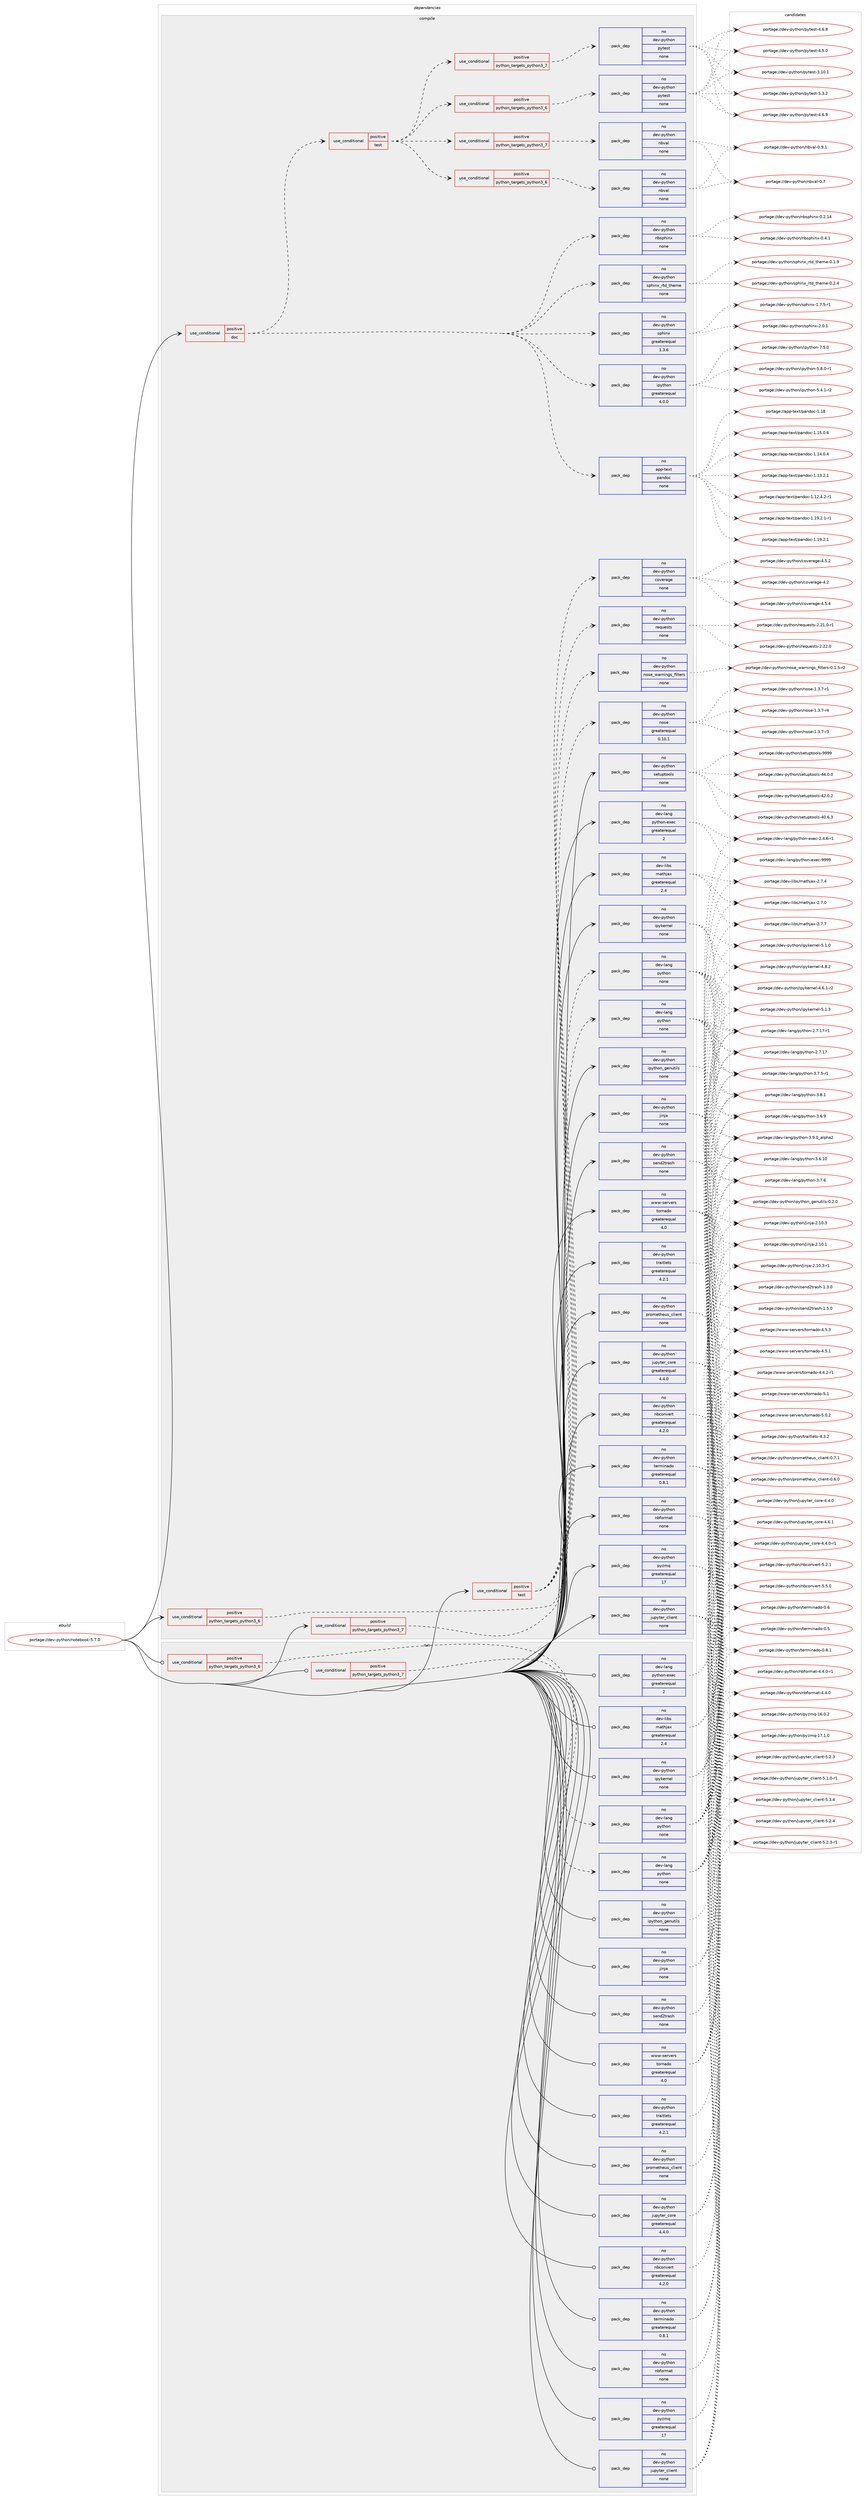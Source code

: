digraph prolog {

# *************
# Graph options
# *************

newrank=true;
concentrate=true;
compound=true;
graph [rankdir=LR,fontname=Helvetica,fontsize=10,ranksep=1.5];#, ranksep=2.5, nodesep=0.2];
edge  [arrowhead=vee];
node  [fontname=Helvetica,fontsize=10];

# **********
# The ebuild
# **********

subgraph cluster_leftcol {
color=gray;
rank=same;
label=<<i>ebuild</i>>;
id [label="portage://dev-python/notebook-5.7.0", color=red, width=4, href="../dev-python/notebook-5.7.0.svg"];
}

# ****************
# The dependencies
# ****************

subgraph cluster_midcol {
color=gray;
label=<<i>dependencies</i>>;
subgraph cluster_compile {
fillcolor="#eeeeee";
style=filled;
label=<<i>compile</i>>;
subgraph cond112164 {
dependency447822 [label=<<TABLE BORDER="0" CELLBORDER="1" CELLSPACING="0" CELLPADDING="4"><TR><TD ROWSPAN="3" CELLPADDING="10">use_conditional</TD></TR><TR><TD>positive</TD></TR><TR><TD>doc</TD></TR></TABLE>>, shape=none, color=red];
subgraph pack330683 {
dependency447823 [label=<<TABLE BORDER="0" CELLBORDER="1" CELLSPACING="0" CELLPADDING="4" WIDTH="220"><TR><TD ROWSPAN="6" CELLPADDING="30">pack_dep</TD></TR><TR><TD WIDTH="110">no</TD></TR><TR><TD>app-text</TD></TR><TR><TD>pandoc</TD></TR><TR><TD>none</TD></TR><TR><TD></TD></TR></TABLE>>, shape=none, color=blue];
}
dependency447822:e -> dependency447823:w [weight=20,style="dashed",arrowhead="vee"];
subgraph pack330684 {
dependency447824 [label=<<TABLE BORDER="0" CELLBORDER="1" CELLSPACING="0" CELLPADDING="4" WIDTH="220"><TR><TD ROWSPAN="6" CELLPADDING="30">pack_dep</TD></TR><TR><TD WIDTH="110">no</TD></TR><TR><TD>dev-python</TD></TR><TR><TD>ipython</TD></TR><TR><TD>greaterequal</TD></TR><TR><TD>4.0.0</TD></TR></TABLE>>, shape=none, color=blue];
}
dependency447822:e -> dependency447824:w [weight=20,style="dashed",arrowhead="vee"];
subgraph pack330685 {
dependency447825 [label=<<TABLE BORDER="0" CELLBORDER="1" CELLSPACING="0" CELLPADDING="4" WIDTH="220"><TR><TD ROWSPAN="6" CELLPADDING="30">pack_dep</TD></TR><TR><TD WIDTH="110">no</TD></TR><TR><TD>dev-python</TD></TR><TR><TD>sphinx</TD></TR><TR><TD>greaterequal</TD></TR><TR><TD>1.3.6</TD></TR></TABLE>>, shape=none, color=blue];
}
dependency447822:e -> dependency447825:w [weight=20,style="dashed",arrowhead="vee"];
subgraph pack330686 {
dependency447826 [label=<<TABLE BORDER="0" CELLBORDER="1" CELLSPACING="0" CELLPADDING="4" WIDTH="220"><TR><TD ROWSPAN="6" CELLPADDING="30">pack_dep</TD></TR><TR><TD WIDTH="110">no</TD></TR><TR><TD>dev-python</TD></TR><TR><TD>sphinx_rtd_theme</TD></TR><TR><TD>none</TD></TR><TR><TD></TD></TR></TABLE>>, shape=none, color=blue];
}
dependency447822:e -> dependency447826:w [weight=20,style="dashed",arrowhead="vee"];
subgraph pack330687 {
dependency447827 [label=<<TABLE BORDER="0" CELLBORDER="1" CELLSPACING="0" CELLPADDING="4" WIDTH="220"><TR><TD ROWSPAN="6" CELLPADDING="30">pack_dep</TD></TR><TR><TD WIDTH="110">no</TD></TR><TR><TD>dev-python</TD></TR><TR><TD>nbsphinx</TD></TR><TR><TD>none</TD></TR><TR><TD></TD></TR></TABLE>>, shape=none, color=blue];
}
dependency447822:e -> dependency447827:w [weight=20,style="dashed",arrowhead="vee"];
subgraph cond112165 {
dependency447828 [label=<<TABLE BORDER="0" CELLBORDER="1" CELLSPACING="0" CELLPADDING="4"><TR><TD ROWSPAN="3" CELLPADDING="10">use_conditional</TD></TR><TR><TD>positive</TD></TR><TR><TD>test</TD></TR></TABLE>>, shape=none, color=red];
subgraph cond112166 {
dependency447829 [label=<<TABLE BORDER="0" CELLBORDER="1" CELLSPACING="0" CELLPADDING="4"><TR><TD ROWSPAN="3" CELLPADDING="10">use_conditional</TD></TR><TR><TD>positive</TD></TR><TR><TD>python_targets_python3_6</TD></TR></TABLE>>, shape=none, color=red];
subgraph pack330688 {
dependency447830 [label=<<TABLE BORDER="0" CELLBORDER="1" CELLSPACING="0" CELLPADDING="4" WIDTH="220"><TR><TD ROWSPAN="6" CELLPADDING="30">pack_dep</TD></TR><TR><TD WIDTH="110">no</TD></TR><TR><TD>dev-python</TD></TR><TR><TD>nbval</TD></TR><TR><TD>none</TD></TR><TR><TD></TD></TR></TABLE>>, shape=none, color=blue];
}
dependency447829:e -> dependency447830:w [weight=20,style="dashed",arrowhead="vee"];
}
dependency447828:e -> dependency447829:w [weight=20,style="dashed",arrowhead="vee"];
subgraph cond112167 {
dependency447831 [label=<<TABLE BORDER="0" CELLBORDER="1" CELLSPACING="0" CELLPADDING="4"><TR><TD ROWSPAN="3" CELLPADDING="10">use_conditional</TD></TR><TR><TD>positive</TD></TR><TR><TD>python_targets_python3_7</TD></TR></TABLE>>, shape=none, color=red];
subgraph pack330689 {
dependency447832 [label=<<TABLE BORDER="0" CELLBORDER="1" CELLSPACING="0" CELLPADDING="4" WIDTH="220"><TR><TD ROWSPAN="6" CELLPADDING="30">pack_dep</TD></TR><TR><TD WIDTH="110">no</TD></TR><TR><TD>dev-python</TD></TR><TR><TD>nbval</TD></TR><TR><TD>none</TD></TR><TR><TD></TD></TR></TABLE>>, shape=none, color=blue];
}
dependency447831:e -> dependency447832:w [weight=20,style="dashed",arrowhead="vee"];
}
dependency447828:e -> dependency447831:w [weight=20,style="dashed",arrowhead="vee"];
subgraph cond112168 {
dependency447833 [label=<<TABLE BORDER="0" CELLBORDER="1" CELLSPACING="0" CELLPADDING="4"><TR><TD ROWSPAN="3" CELLPADDING="10">use_conditional</TD></TR><TR><TD>positive</TD></TR><TR><TD>python_targets_python3_6</TD></TR></TABLE>>, shape=none, color=red];
subgraph pack330690 {
dependency447834 [label=<<TABLE BORDER="0" CELLBORDER="1" CELLSPACING="0" CELLPADDING="4" WIDTH="220"><TR><TD ROWSPAN="6" CELLPADDING="30">pack_dep</TD></TR><TR><TD WIDTH="110">no</TD></TR><TR><TD>dev-python</TD></TR><TR><TD>pytest</TD></TR><TR><TD>none</TD></TR><TR><TD></TD></TR></TABLE>>, shape=none, color=blue];
}
dependency447833:e -> dependency447834:w [weight=20,style="dashed",arrowhead="vee"];
}
dependency447828:e -> dependency447833:w [weight=20,style="dashed",arrowhead="vee"];
subgraph cond112169 {
dependency447835 [label=<<TABLE BORDER="0" CELLBORDER="1" CELLSPACING="0" CELLPADDING="4"><TR><TD ROWSPAN="3" CELLPADDING="10">use_conditional</TD></TR><TR><TD>positive</TD></TR><TR><TD>python_targets_python3_7</TD></TR></TABLE>>, shape=none, color=red];
subgraph pack330691 {
dependency447836 [label=<<TABLE BORDER="0" CELLBORDER="1" CELLSPACING="0" CELLPADDING="4" WIDTH="220"><TR><TD ROWSPAN="6" CELLPADDING="30">pack_dep</TD></TR><TR><TD WIDTH="110">no</TD></TR><TR><TD>dev-python</TD></TR><TR><TD>pytest</TD></TR><TR><TD>none</TD></TR><TR><TD></TD></TR></TABLE>>, shape=none, color=blue];
}
dependency447835:e -> dependency447836:w [weight=20,style="dashed",arrowhead="vee"];
}
dependency447828:e -> dependency447835:w [weight=20,style="dashed",arrowhead="vee"];
}
dependency447822:e -> dependency447828:w [weight=20,style="dashed",arrowhead="vee"];
}
id:e -> dependency447822:w [weight=20,style="solid",arrowhead="vee"];
subgraph cond112170 {
dependency447837 [label=<<TABLE BORDER="0" CELLBORDER="1" CELLSPACING="0" CELLPADDING="4"><TR><TD ROWSPAN="3" CELLPADDING="10">use_conditional</TD></TR><TR><TD>positive</TD></TR><TR><TD>python_targets_python3_6</TD></TR></TABLE>>, shape=none, color=red];
subgraph pack330692 {
dependency447838 [label=<<TABLE BORDER="0" CELLBORDER="1" CELLSPACING="0" CELLPADDING="4" WIDTH="220"><TR><TD ROWSPAN="6" CELLPADDING="30">pack_dep</TD></TR><TR><TD WIDTH="110">no</TD></TR><TR><TD>dev-lang</TD></TR><TR><TD>python</TD></TR><TR><TD>none</TD></TR><TR><TD></TD></TR></TABLE>>, shape=none, color=blue];
}
dependency447837:e -> dependency447838:w [weight=20,style="dashed",arrowhead="vee"];
}
id:e -> dependency447837:w [weight=20,style="solid",arrowhead="vee"];
subgraph cond112171 {
dependency447839 [label=<<TABLE BORDER="0" CELLBORDER="1" CELLSPACING="0" CELLPADDING="4"><TR><TD ROWSPAN="3" CELLPADDING="10">use_conditional</TD></TR><TR><TD>positive</TD></TR><TR><TD>python_targets_python3_7</TD></TR></TABLE>>, shape=none, color=red];
subgraph pack330693 {
dependency447840 [label=<<TABLE BORDER="0" CELLBORDER="1" CELLSPACING="0" CELLPADDING="4" WIDTH="220"><TR><TD ROWSPAN="6" CELLPADDING="30">pack_dep</TD></TR><TR><TD WIDTH="110">no</TD></TR><TR><TD>dev-lang</TD></TR><TR><TD>python</TD></TR><TR><TD>none</TD></TR><TR><TD></TD></TR></TABLE>>, shape=none, color=blue];
}
dependency447839:e -> dependency447840:w [weight=20,style="dashed",arrowhead="vee"];
}
id:e -> dependency447839:w [weight=20,style="solid",arrowhead="vee"];
subgraph cond112172 {
dependency447841 [label=<<TABLE BORDER="0" CELLBORDER="1" CELLSPACING="0" CELLPADDING="4"><TR><TD ROWSPAN="3" CELLPADDING="10">use_conditional</TD></TR><TR><TD>positive</TD></TR><TR><TD>test</TD></TR></TABLE>>, shape=none, color=red];
subgraph pack330694 {
dependency447842 [label=<<TABLE BORDER="0" CELLBORDER="1" CELLSPACING="0" CELLPADDING="4" WIDTH="220"><TR><TD ROWSPAN="6" CELLPADDING="30">pack_dep</TD></TR><TR><TD WIDTH="110">no</TD></TR><TR><TD>dev-python</TD></TR><TR><TD>nose</TD></TR><TR><TD>greaterequal</TD></TR><TR><TD>0.10.1</TD></TR></TABLE>>, shape=none, color=blue];
}
dependency447841:e -> dependency447842:w [weight=20,style="dashed",arrowhead="vee"];
subgraph pack330695 {
dependency447843 [label=<<TABLE BORDER="0" CELLBORDER="1" CELLSPACING="0" CELLPADDING="4" WIDTH="220"><TR><TD ROWSPAN="6" CELLPADDING="30">pack_dep</TD></TR><TR><TD WIDTH="110">no</TD></TR><TR><TD>dev-python</TD></TR><TR><TD>nose_warnings_filters</TD></TR><TR><TD>none</TD></TR><TR><TD></TD></TR></TABLE>>, shape=none, color=blue];
}
dependency447841:e -> dependency447843:w [weight=20,style="dashed",arrowhead="vee"];
subgraph pack330696 {
dependency447844 [label=<<TABLE BORDER="0" CELLBORDER="1" CELLSPACING="0" CELLPADDING="4" WIDTH="220"><TR><TD ROWSPAN="6" CELLPADDING="30">pack_dep</TD></TR><TR><TD WIDTH="110">no</TD></TR><TR><TD>dev-python</TD></TR><TR><TD>requests</TD></TR><TR><TD>none</TD></TR><TR><TD></TD></TR></TABLE>>, shape=none, color=blue];
}
dependency447841:e -> dependency447844:w [weight=20,style="dashed",arrowhead="vee"];
subgraph pack330697 {
dependency447845 [label=<<TABLE BORDER="0" CELLBORDER="1" CELLSPACING="0" CELLPADDING="4" WIDTH="220"><TR><TD ROWSPAN="6" CELLPADDING="30">pack_dep</TD></TR><TR><TD WIDTH="110">no</TD></TR><TR><TD>dev-python</TD></TR><TR><TD>coverage</TD></TR><TR><TD>none</TD></TR><TR><TD></TD></TR></TABLE>>, shape=none, color=blue];
}
dependency447841:e -> dependency447845:w [weight=20,style="dashed",arrowhead="vee"];
}
id:e -> dependency447841:w [weight=20,style="solid",arrowhead="vee"];
subgraph pack330698 {
dependency447846 [label=<<TABLE BORDER="0" CELLBORDER="1" CELLSPACING="0" CELLPADDING="4" WIDTH="220"><TR><TD ROWSPAN="6" CELLPADDING="30">pack_dep</TD></TR><TR><TD WIDTH="110">no</TD></TR><TR><TD>dev-lang</TD></TR><TR><TD>python-exec</TD></TR><TR><TD>greaterequal</TD></TR><TR><TD>2</TD></TR></TABLE>>, shape=none, color=blue];
}
id:e -> dependency447846:w [weight=20,style="solid",arrowhead="vee"];
subgraph pack330699 {
dependency447847 [label=<<TABLE BORDER="0" CELLBORDER="1" CELLSPACING="0" CELLPADDING="4" WIDTH="220"><TR><TD ROWSPAN="6" CELLPADDING="30">pack_dep</TD></TR><TR><TD WIDTH="110">no</TD></TR><TR><TD>dev-libs</TD></TR><TR><TD>mathjax</TD></TR><TR><TD>greaterequal</TD></TR><TR><TD>2.4</TD></TR></TABLE>>, shape=none, color=blue];
}
id:e -> dependency447847:w [weight=20,style="solid",arrowhead="vee"];
subgraph pack330700 {
dependency447848 [label=<<TABLE BORDER="0" CELLBORDER="1" CELLSPACING="0" CELLPADDING="4" WIDTH="220"><TR><TD ROWSPAN="6" CELLPADDING="30">pack_dep</TD></TR><TR><TD WIDTH="110">no</TD></TR><TR><TD>dev-python</TD></TR><TR><TD>ipykernel</TD></TR><TR><TD>none</TD></TR><TR><TD></TD></TR></TABLE>>, shape=none, color=blue];
}
id:e -> dependency447848:w [weight=20,style="solid",arrowhead="vee"];
subgraph pack330701 {
dependency447849 [label=<<TABLE BORDER="0" CELLBORDER="1" CELLSPACING="0" CELLPADDING="4" WIDTH="220"><TR><TD ROWSPAN="6" CELLPADDING="30">pack_dep</TD></TR><TR><TD WIDTH="110">no</TD></TR><TR><TD>dev-python</TD></TR><TR><TD>ipython_genutils</TD></TR><TR><TD>none</TD></TR><TR><TD></TD></TR></TABLE>>, shape=none, color=blue];
}
id:e -> dependency447849:w [weight=20,style="solid",arrowhead="vee"];
subgraph pack330702 {
dependency447850 [label=<<TABLE BORDER="0" CELLBORDER="1" CELLSPACING="0" CELLPADDING="4" WIDTH="220"><TR><TD ROWSPAN="6" CELLPADDING="30">pack_dep</TD></TR><TR><TD WIDTH="110">no</TD></TR><TR><TD>dev-python</TD></TR><TR><TD>jinja</TD></TR><TR><TD>none</TD></TR><TR><TD></TD></TR></TABLE>>, shape=none, color=blue];
}
id:e -> dependency447850:w [weight=20,style="solid",arrowhead="vee"];
subgraph pack330703 {
dependency447851 [label=<<TABLE BORDER="0" CELLBORDER="1" CELLSPACING="0" CELLPADDING="4" WIDTH="220"><TR><TD ROWSPAN="6" CELLPADDING="30">pack_dep</TD></TR><TR><TD WIDTH="110">no</TD></TR><TR><TD>dev-python</TD></TR><TR><TD>jupyter_client</TD></TR><TR><TD>none</TD></TR><TR><TD></TD></TR></TABLE>>, shape=none, color=blue];
}
id:e -> dependency447851:w [weight=20,style="solid",arrowhead="vee"];
subgraph pack330704 {
dependency447852 [label=<<TABLE BORDER="0" CELLBORDER="1" CELLSPACING="0" CELLPADDING="4" WIDTH="220"><TR><TD ROWSPAN="6" CELLPADDING="30">pack_dep</TD></TR><TR><TD WIDTH="110">no</TD></TR><TR><TD>dev-python</TD></TR><TR><TD>jupyter_core</TD></TR><TR><TD>greaterequal</TD></TR><TR><TD>4.4.0</TD></TR></TABLE>>, shape=none, color=blue];
}
id:e -> dependency447852:w [weight=20,style="solid",arrowhead="vee"];
subgraph pack330705 {
dependency447853 [label=<<TABLE BORDER="0" CELLBORDER="1" CELLSPACING="0" CELLPADDING="4" WIDTH="220"><TR><TD ROWSPAN="6" CELLPADDING="30">pack_dep</TD></TR><TR><TD WIDTH="110">no</TD></TR><TR><TD>dev-python</TD></TR><TR><TD>nbconvert</TD></TR><TR><TD>greaterequal</TD></TR><TR><TD>4.2.0</TD></TR></TABLE>>, shape=none, color=blue];
}
id:e -> dependency447853:w [weight=20,style="solid",arrowhead="vee"];
subgraph pack330706 {
dependency447854 [label=<<TABLE BORDER="0" CELLBORDER="1" CELLSPACING="0" CELLPADDING="4" WIDTH="220"><TR><TD ROWSPAN="6" CELLPADDING="30">pack_dep</TD></TR><TR><TD WIDTH="110">no</TD></TR><TR><TD>dev-python</TD></TR><TR><TD>nbformat</TD></TR><TR><TD>none</TD></TR><TR><TD></TD></TR></TABLE>>, shape=none, color=blue];
}
id:e -> dependency447854:w [weight=20,style="solid",arrowhead="vee"];
subgraph pack330707 {
dependency447855 [label=<<TABLE BORDER="0" CELLBORDER="1" CELLSPACING="0" CELLPADDING="4" WIDTH="220"><TR><TD ROWSPAN="6" CELLPADDING="30">pack_dep</TD></TR><TR><TD WIDTH="110">no</TD></TR><TR><TD>dev-python</TD></TR><TR><TD>prometheus_client</TD></TR><TR><TD>none</TD></TR><TR><TD></TD></TR></TABLE>>, shape=none, color=blue];
}
id:e -> dependency447855:w [weight=20,style="solid",arrowhead="vee"];
subgraph pack330708 {
dependency447856 [label=<<TABLE BORDER="0" CELLBORDER="1" CELLSPACING="0" CELLPADDING="4" WIDTH="220"><TR><TD ROWSPAN="6" CELLPADDING="30">pack_dep</TD></TR><TR><TD WIDTH="110">no</TD></TR><TR><TD>dev-python</TD></TR><TR><TD>pyzmq</TD></TR><TR><TD>greaterequal</TD></TR><TR><TD>17</TD></TR></TABLE>>, shape=none, color=blue];
}
id:e -> dependency447856:w [weight=20,style="solid",arrowhead="vee"];
subgraph pack330709 {
dependency447857 [label=<<TABLE BORDER="0" CELLBORDER="1" CELLSPACING="0" CELLPADDING="4" WIDTH="220"><TR><TD ROWSPAN="6" CELLPADDING="30">pack_dep</TD></TR><TR><TD WIDTH="110">no</TD></TR><TR><TD>dev-python</TD></TR><TR><TD>send2trash</TD></TR><TR><TD>none</TD></TR><TR><TD></TD></TR></TABLE>>, shape=none, color=blue];
}
id:e -> dependency447857:w [weight=20,style="solid",arrowhead="vee"];
subgraph pack330710 {
dependency447858 [label=<<TABLE BORDER="0" CELLBORDER="1" CELLSPACING="0" CELLPADDING="4" WIDTH="220"><TR><TD ROWSPAN="6" CELLPADDING="30">pack_dep</TD></TR><TR><TD WIDTH="110">no</TD></TR><TR><TD>dev-python</TD></TR><TR><TD>setuptools</TD></TR><TR><TD>none</TD></TR><TR><TD></TD></TR></TABLE>>, shape=none, color=blue];
}
id:e -> dependency447858:w [weight=20,style="solid",arrowhead="vee"];
subgraph pack330711 {
dependency447859 [label=<<TABLE BORDER="0" CELLBORDER="1" CELLSPACING="0" CELLPADDING="4" WIDTH="220"><TR><TD ROWSPAN="6" CELLPADDING="30">pack_dep</TD></TR><TR><TD WIDTH="110">no</TD></TR><TR><TD>dev-python</TD></TR><TR><TD>terminado</TD></TR><TR><TD>greaterequal</TD></TR><TR><TD>0.8.1</TD></TR></TABLE>>, shape=none, color=blue];
}
id:e -> dependency447859:w [weight=20,style="solid",arrowhead="vee"];
subgraph pack330712 {
dependency447860 [label=<<TABLE BORDER="0" CELLBORDER="1" CELLSPACING="0" CELLPADDING="4" WIDTH="220"><TR><TD ROWSPAN="6" CELLPADDING="30">pack_dep</TD></TR><TR><TD WIDTH="110">no</TD></TR><TR><TD>dev-python</TD></TR><TR><TD>traitlets</TD></TR><TR><TD>greaterequal</TD></TR><TR><TD>4.2.1</TD></TR></TABLE>>, shape=none, color=blue];
}
id:e -> dependency447860:w [weight=20,style="solid",arrowhead="vee"];
subgraph pack330713 {
dependency447861 [label=<<TABLE BORDER="0" CELLBORDER="1" CELLSPACING="0" CELLPADDING="4" WIDTH="220"><TR><TD ROWSPAN="6" CELLPADDING="30">pack_dep</TD></TR><TR><TD WIDTH="110">no</TD></TR><TR><TD>www-servers</TD></TR><TR><TD>tornado</TD></TR><TR><TD>greaterequal</TD></TR><TR><TD>4.0</TD></TR></TABLE>>, shape=none, color=blue];
}
id:e -> dependency447861:w [weight=20,style="solid",arrowhead="vee"];
}
subgraph cluster_compileandrun {
fillcolor="#eeeeee";
style=filled;
label=<<i>compile and run</i>>;
}
subgraph cluster_run {
fillcolor="#eeeeee";
style=filled;
label=<<i>run</i>>;
subgraph cond112173 {
dependency447862 [label=<<TABLE BORDER="0" CELLBORDER="1" CELLSPACING="0" CELLPADDING="4"><TR><TD ROWSPAN="3" CELLPADDING="10">use_conditional</TD></TR><TR><TD>positive</TD></TR><TR><TD>python_targets_python3_6</TD></TR></TABLE>>, shape=none, color=red];
subgraph pack330714 {
dependency447863 [label=<<TABLE BORDER="0" CELLBORDER="1" CELLSPACING="0" CELLPADDING="4" WIDTH="220"><TR><TD ROWSPAN="6" CELLPADDING="30">pack_dep</TD></TR><TR><TD WIDTH="110">no</TD></TR><TR><TD>dev-lang</TD></TR><TR><TD>python</TD></TR><TR><TD>none</TD></TR><TR><TD></TD></TR></TABLE>>, shape=none, color=blue];
}
dependency447862:e -> dependency447863:w [weight=20,style="dashed",arrowhead="vee"];
}
id:e -> dependency447862:w [weight=20,style="solid",arrowhead="odot"];
subgraph cond112174 {
dependency447864 [label=<<TABLE BORDER="0" CELLBORDER="1" CELLSPACING="0" CELLPADDING="4"><TR><TD ROWSPAN="3" CELLPADDING="10">use_conditional</TD></TR><TR><TD>positive</TD></TR><TR><TD>python_targets_python3_7</TD></TR></TABLE>>, shape=none, color=red];
subgraph pack330715 {
dependency447865 [label=<<TABLE BORDER="0" CELLBORDER="1" CELLSPACING="0" CELLPADDING="4" WIDTH="220"><TR><TD ROWSPAN="6" CELLPADDING="30">pack_dep</TD></TR><TR><TD WIDTH="110">no</TD></TR><TR><TD>dev-lang</TD></TR><TR><TD>python</TD></TR><TR><TD>none</TD></TR><TR><TD></TD></TR></TABLE>>, shape=none, color=blue];
}
dependency447864:e -> dependency447865:w [weight=20,style="dashed",arrowhead="vee"];
}
id:e -> dependency447864:w [weight=20,style="solid",arrowhead="odot"];
subgraph pack330716 {
dependency447866 [label=<<TABLE BORDER="0" CELLBORDER="1" CELLSPACING="0" CELLPADDING="4" WIDTH="220"><TR><TD ROWSPAN="6" CELLPADDING="30">pack_dep</TD></TR><TR><TD WIDTH="110">no</TD></TR><TR><TD>dev-lang</TD></TR><TR><TD>python-exec</TD></TR><TR><TD>greaterequal</TD></TR><TR><TD>2</TD></TR></TABLE>>, shape=none, color=blue];
}
id:e -> dependency447866:w [weight=20,style="solid",arrowhead="odot"];
subgraph pack330717 {
dependency447867 [label=<<TABLE BORDER="0" CELLBORDER="1" CELLSPACING="0" CELLPADDING="4" WIDTH="220"><TR><TD ROWSPAN="6" CELLPADDING="30">pack_dep</TD></TR><TR><TD WIDTH="110">no</TD></TR><TR><TD>dev-libs</TD></TR><TR><TD>mathjax</TD></TR><TR><TD>greaterequal</TD></TR><TR><TD>2.4</TD></TR></TABLE>>, shape=none, color=blue];
}
id:e -> dependency447867:w [weight=20,style="solid",arrowhead="odot"];
subgraph pack330718 {
dependency447868 [label=<<TABLE BORDER="0" CELLBORDER="1" CELLSPACING="0" CELLPADDING="4" WIDTH="220"><TR><TD ROWSPAN="6" CELLPADDING="30">pack_dep</TD></TR><TR><TD WIDTH="110">no</TD></TR><TR><TD>dev-python</TD></TR><TR><TD>ipykernel</TD></TR><TR><TD>none</TD></TR><TR><TD></TD></TR></TABLE>>, shape=none, color=blue];
}
id:e -> dependency447868:w [weight=20,style="solid",arrowhead="odot"];
subgraph pack330719 {
dependency447869 [label=<<TABLE BORDER="0" CELLBORDER="1" CELLSPACING="0" CELLPADDING="4" WIDTH="220"><TR><TD ROWSPAN="6" CELLPADDING="30">pack_dep</TD></TR><TR><TD WIDTH="110">no</TD></TR><TR><TD>dev-python</TD></TR><TR><TD>ipython_genutils</TD></TR><TR><TD>none</TD></TR><TR><TD></TD></TR></TABLE>>, shape=none, color=blue];
}
id:e -> dependency447869:w [weight=20,style="solid",arrowhead="odot"];
subgraph pack330720 {
dependency447870 [label=<<TABLE BORDER="0" CELLBORDER="1" CELLSPACING="0" CELLPADDING="4" WIDTH="220"><TR><TD ROWSPAN="6" CELLPADDING="30">pack_dep</TD></TR><TR><TD WIDTH="110">no</TD></TR><TR><TD>dev-python</TD></TR><TR><TD>jinja</TD></TR><TR><TD>none</TD></TR><TR><TD></TD></TR></TABLE>>, shape=none, color=blue];
}
id:e -> dependency447870:w [weight=20,style="solid",arrowhead="odot"];
subgraph pack330721 {
dependency447871 [label=<<TABLE BORDER="0" CELLBORDER="1" CELLSPACING="0" CELLPADDING="4" WIDTH="220"><TR><TD ROWSPAN="6" CELLPADDING="30">pack_dep</TD></TR><TR><TD WIDTH="110">no</TD></TR><TR><TD>dev-python</TD></TR><TR><TD>jupyter_client</TD></TR><TR><TD>none</TD></TR><TR><TD></TD></TR></TABLE>>, shape=none, color=blue];
}
id:e -> dependency447871:w [weight=20,style="solid",arrowhead="odot"];
subgraph pack330722 {
dependency447872 [label=<<TABLE BORDER="0" CELLBORDER="1" CELLSPACING="0" CELLPADDING="4" WIDTH="220"><TR><TD ROWSPAN="6" CELLPADDING="30">pack_dep</TD></TR><TR><TD WIDTH="110">no</TD></TR><TR><TD>dev-python</TD></TR><TR><TD>jupyter_core</TD></TR><TR><TD>greaterequal</TD></TR><TR><TD>4.4.0</TD></TR></TABLE>>, shape=none, color=blue];
}
id:e -> dependency447872:w [weight=20,style="solid",arrowhead="odot"];
subgraph pack330723 {
dependency447873 [label=<<TABLE BORDER="0" CELLBORDER="1" CELLSPACING="0" CELLPADDING="4" WIDTH="220"><TR><TD ROWSPAN="6" CELLPADDING="30">pack_dep</TD></TR><TR><TD WIDTH="110">no</TD></TR><TR><TD>dev-python</TD></TR><TR><TD>nbconvert</TD></TR><TR><TD>greaterequal</TD></TR><TR><TD>4.2.0</TD></TR></TABLE>>, shape=none, color=blue];
}
id:e -> dependency447873:w [weight=20,style="solid",arrowhead="odot"];
subgraph pack330724 {
dependency447874 [label=<<TABLE BORDER="0" CELLBORDER="1" CELLSPACING="0" CELLPADDING="4" WIDTH="220"><TR><TD ROWSPAN="6" CELLPADDING="30">pack_dep</TD></TR><TR><TD WIDTH="110">no</TD></TR><TR><TD>dev-python</TD></TR><TR><TD>nbformat</TD></TR><TR><TD>none</TD></TR><TR><TD></TD></TR></TABLE>>, shape=none, color=blue];
}
id:e -> dependency447874:w [weight=20,style="solid",arrowhead="odot"];
subgraph pack330725 {
dependency447875 [label=<<TABLE BORDER="0" CELLBORDER="1" CELLSPACING="0" CELLPADDING="4" WIDTH="220"><TR><TD ROWSPAN="6" CELLPADDING="30">pack_dep</TD></TR><TR><TD WIDTH="110">no</TD></TR><TR><TD>dev-python</TD></TR><TR><TD>prometheus_client</TD></TR><TR><TD>none</TD></TR><TR><TD></TD></TR></TABLE>>, shape=none, color=blue];
}
id:e -> dependency447875:w [weight=20,style="solid",arrowhead="odot"];
subgraph pack330726 {
dependency447876 [label=<<TABLE BORDER="0" CELLBORDER="1" CELLSPACING="0" CELLPADDING="4" WIDTH="220"><TR><TD ROWSPAN="6" CELLPADDING="30">pack_dep</TD></TR><TR><TD WIDTH="110">no</TD></TR><TR><TD>dev-python</TD></TR><TR><TD>pyzmq</TD></TR><TR><TD>greaterequal</TD></TR><TR><TD>17</TD></TR></TABLE>>, shape=none, color=blue];
}
id:e -> dependency447876:w [weight=20,style="solid",arrowhead="odot"];
subgraph pack330727 {
dependency447877 [label=<<TABLE BORDER="0" CELLBORDER="1" CELLSPACING="0" CELLPADDING="4" WIDTH="220"><TR><TD ROWSPAN="6" CELLPADDING="30">pack_dep</TD></TR><TR><TD WIDTH="110">no</TD></TR><TR><TD>dev-python</TD></TR><TR><TD>send2trash</TD></TR><TR><TD>none</TD></TR><TR><TD></TD></TR></TABLE>>, shape=none, color=blue];
}
id:e -> dependency447877:w [weight=20,style="solid",arrowhead="odot"];
subgraph pack330728 {
dependency447878 [label=<<TABLE BORDER="0" CELLBORDER="1" CELLSPACING="0" CELLPADDING="4" WIDTH="220"><TR><TD ROWSPAN="6" CELLPADDING="30">pack_dep</TD></TR><TR><TD WIDTH="110">no</TD></TR><TR><TD>dev-python</TD></TR><TR><TD>terminado</TD></TR><TR><TD>greaterequal</TD></TR><TR><TD>0.8.1</TD></TR></TABLE>>, shape=none, color=blue];
}
id:e -> dependency447878:w [weight=20,style="solid",arrowhead="odot"];
subgraph pack330729 {
dependency447879 [label=<<TABLE BORDER="0" CELLBORDER="1" CELLSPACING="0" CELLPADDING="4" WIDTH="220"><TR><TD ROWSPAN="6" CELLPADDING="30">pack_dep</TD></TR><TR><TD WIDTH="110">no</TD></TR><TR><TD>dev-python</TD></TR><TR><TD>traitlets</TD></TR><TR><TD>greaterequal</TD></TR><TR><TD>4.2.1</TD></TR></TABLE>>, shape=none, color=blue];
}
id:e -> dependency447879:w [weight=20,style="solid",arrowhead="odot"];
subgraph pack330730 {
dependency447880 [label=<<TABLE BORDER="0" CELLBORDER="1" CELLSPACING="0" CELLPADDING="4" WIDTH="220"><TR><TD ROWSPAN="6" CELLPADDING="30">pack_dep</TD></TR><TR><TD WIDTH="110">no</TD></TR><TR><TD>www-servers</TD></TR><TR><TD>tornado</TD></TR><TR><TD>greaterequal</TD></TR><TR><TD>4.0</TD></TR></TABLE>>, shape=none, color=blue];
}
id:e -> dependency447880:w [weight=20,style="solid",arrowhead="odot"];
}
}

# **************
# The candidates
# **************

subgraph cluster_choices {
rank=same;
color=gray;
label=<<i>candidates</i>>;

subgraph choice330683 {
color=black;
nodesep=1;
choice97112112451161011201164711297110100111994549464957465046494511449 [label="portage://app-text/pandoc-1.19.2.1-r1", color=red, width=4,href="../app-text/pandoc-1.19.2.1-r1.svg"];
choice9711211245116101120116471129711010011199454946495746504649 [label="portage://app-text/pandoc-1.19.2.1", color=red, width=4,href="../app-text/pandoc-1.19.2.1.svg"];
choice97112112451161011201164711297110100111994549464956 [label="portage://app-text/pandoc-1.18", color=red, width=4,href="../app-text/pandoc-1.18.svg"];
choice9711211245116101120116471129711010011199454946495346484654 [label="portage://app-text/pandoc-1.15.0.6", color=red, width=4,href="../app-text/pandoc-1.15.0.6.svg"];
choice9711211245116101120116471129711010011199454946495246484652 [label="portage://app-text/pandoc-1.14.0.4", color=red, width=4,href="../app-text/pandoc-1.14.0.4.svg"];
choice9711211245116101120116471129711010011199454946495146504649 [label="portage://app-text/pandoc-1.13.2.1", color=red, width=4,href="../app-text/pandoc-1.13.2.1.svg"];
choice97112112451161011201164711297110100111994549464950465246504511449 [label="portage://app-text/pandoc-1.12.4.2-r1", color=red, width=4,href="../app-text/pandoc-1.12.4.2-r1.svg"];
dependency447823:e -> choice97112112451161011201164711297110100111994549464957465046494511449:w [style=dotted,weight="100"];
dependency447823:e -> choice9711211245116101120116471129711010011199454946495746504649:w [style=dotted,weight="100"];
dependency447823:e -> choice97112112451161011201164711297110100111994549464956:w [style=dotted,weight="100"];
dependency447823:e -> choice9711211245116101120116471129711010011199454946495346484654:w [style=dotted,weight="100"];
dependency447823:e -> choice9711211245116101120116471129711010011199454946495246484652:w [style=dotted,weight="100"];
dependency447823:e -> choice9711211245116101120116471129711010011199454946495146504649:w [style=dotted,weight="100"];
dependency447823:e -> choice97112112451161011201164711297110100111994549464950465246504511449:w [style=dotted,weight="100"];
}
subgraph choice330684 {
color=black;
nodesep=1;
choice1001011184511212111610411111047105112121116104111110455546534648 [label="portage://dev-python/ipython-7.5.0", color=red, width=4,href="../dev-python/ipython-7.5.0.svg"];
choice10010111845112121116104111110471051121211161041111104553465646484511449 [label="portage://dev-python/ipython-5.8.0-r1", color=red, width=4,href="../dev-python/ipython-5.8.0-r1.svg"];
choice10010111845112121116104111110471051121211161041111104553465246494511450 [label="portage://dev-python/ipython-5.4.1-r2", color=red, width=4,href="../dev-python/ipython-5.4.1-r2.svg"];
dependency447824:e -> choice1001011184511212111610411111047105112121116104111110455546534648:w [style=dotted,weight="100"];
dependency447824:e -> choice10010111845112121116104111110471051121211161041111104553465646484511449:w [style=dotted,weight="100"];
dependency447824:e -> choice10010111845112121116104111110471051121211161041111104553465246494511450:w [style=dotted,weight="100"];
}
subgraph choice330685 {
color=black;
nodesep=1;
choice1001011184511212111610411111047115112104105110120455046484649 [label="portage://dev-python/sphinx-2.0.1", color=red, width=4,href="../dev-python/sphinx-2.0.1.svg"];
choice10010111845112121116104111110471151121041051101204549465546534511449 [label="portage://dev-python/sphinx-1.7.5-r1", color=red, width=4,href="../dev-python/sphinx-1.7.5-r1.svg"];
dependency447825:e -> choice1001011184511212111610411111047115112104105110120455046484649:w [style=dotted,weight="100"];
dependency447825:e -> choice10010111845112121116104111110471151121041051101204549465546534511449:w [style=dotted,weight="100"];
}
subgraph choice330686 {
color=black;
nodesep=1;
choice10010111845112121116104111110471151121041051101209511411610095116104101109101454846504652 [label="portage://dev-python/sphinx_rtd_theme-0.2.4", color=red, width=4,href="../dev-python/sphinx_rtd_theme-0.2.4.svg"];
choice10010111845112121116104111110471151121041051101209511411610095116104101109101454846494657 [label="portage://dev-python/sphinx_rtd_theme-0.1.9", color=red, width=4,href="../dev-python/sphinx_rtd_theme-0.1.9.svg"];
dependency447826:e -> choice10010111845112121116104111110471151121041051101209511411610095116104101109101454846504652:w [style=dotted,weight="100"];
dependency447826:e -> choice10010111845112121116104111110471151121041051101209511411610095116104101109101454846494657:w [style=dotted,weight="100"];
}
subgraph choice330687 {
color=black;
nodesep=1;
choice100101118451121211161041111104711098115112104105110120454846524649 [label="portage://dev-python/nbsphinx-0.4.1", color=red, width=4,href="../dev-python/nbsphinx-0.4.1.svg"];
choice10010111845112121116104111110471109811511210410511012045484650464952 [label="portage://dev-python/nbsphinx-0.2.14", color=red, width=4,href="../dev-python/nbsphinx-0.2.14.svg"];
dependency447827:e -> choice100101118451121211161041111104711098115112104105110120454846524649:w [style=dotted,weight="100"];
dependency447827:e -> choice10010111845112121116104111110471109811511210410511012045484650464952:w [style=dotted,weight="100"];
}
subgraph choice330688 {
color=black;
nodesep=1;
choice10010111845112121116104111110471109811897108454846574649 [label="portage://dev-python/nbval-0.9.1", color=red, width=4,href="../dev-python/nbval-0.9.1.svg"];
choice1001011184511212111610411111047110981189710845484655 [label="portage://dev-python/nbval-0.7", color=red, width=4,href="../dev-python/nbval-0.7.svg"];
dependency447830:e -> choice10010111845112121116104111110471109811897108454846574649:w [style=dotted,weight="100"];
dependency447830:e -> choice1001011184511212111610411111047110981189710845484655:w [style=dotted,weight="100"];
}
subgraph choice330689 {
color=black;
nodesep=1;
choice10010111845112121116104111110471109811897108454846574649 [label="portage://dev-python/nbval-0.9.1", color=red, width=4,href="../dev-python/nbval-0.9.1.svg"];
choice1001011184511212111610411111047110981189710845484655 [label="portage://dev-python/nbval-0.7", color=red, width=4,href="../dev-python/nbval-0.7.svg"];
dependency447832:e -> choice10010111845112121116104111110471109811897108454846574649:w [style=dotted,weight="100"];
dependency447832:e -> choice1001011184511212111610411111047110981189710845484655:w [style=dotted,weight="100"];
}
subgraph choice330690 {
color=black;
nodesep=1;
choice1001011184511212111610411111047112121116101115116455346514650 [label="portage://dev-python/pytest-5.3.2", color=red, width=4,href="../dev-python/pytest-5.3.2.svg"];
choice1001011184511212111610411111047112121116101115116455246544657 [label="portage://dev-python/pytest-4.6.9", color=red, width=4,href="../dev-python/pytest-4.6.9.svg"];
choice1001011184511212111610411111047112121116101115116455246544656 [label="portage://dev-python/pytest-4.6.8", color=red, width=4,href="../dev-python/pytest-4.6.8.svg"];
choice1001011184511212111610411111047112121116101115116455246534648 [label="portage://dev-python/pytest-4.5.0", color=red, width=4,href="../dev-python/pytest-4.5.0.svg"];
choice100101118451121211161041111104711212111610111511645514649484649 [label="portage://dev-python/pytest-3.10.1", color=red, width=4,href="../dev-python/pytest-3.10.1.svg"];
dependency447834:e -> choice1001011184511212111610411111047112121116101115116455346514650:w [style=dotted,weight="100"];
dependency447834:e -> choice1001011184511212111610411111047112121116101115116455246544657:w [style=dotted,weight="100"];
dependency447834:e -> choice1001011184511212111610411111047112121116101115116455246544656:w [style=dotted,weight="100"];
dependency447834:e -> choice1001011184511212111610411111047112121116101115116455246534648:w [style=dotted,weight="100"];
dependency447834:e -> choice100101118451121211161041111104711212111610111511645514649484649:w [style=dotted,weight="100"];
}
subgraph choice330691 {
color=black;
nodesep=1;
choice1001011184511212111610411111047112121116101115116455346514650 [label="portage://dev-python/pytest-5.3.2", color=red, width=4,href="../dev-python/pytest-5.3.2.svg"];
choice1001011184511212111610411111047112121116101115116455246544657 [label="portage://dev-python/pytest-4.6.9", color=red, width=4,href="../dev-python/pytest-4.6.9.svg"];
choice1001011184511212111610411111047112121116101115116455246544656 [label="portage://dev-python/pytest-4.6.8", color=red, width=4,href="../dev-python/pytest-4.6.8.svg"];
choice1001011184511212111610411111047112121116101115116455246534648 [label="portage://dev-python/pytest-4.5.0", color=red, width=4,href="../dev-python/pytest-4.5.0.svg"];
choice100101118451121211161041111104711212111610111511645514649484649 [label="portage://dev-python/pytest-3.10.1", color=red, width=4,href="../dev-python/pytest-3.10.1.svg"];
dependency447836:e -> choice1001011184511212111610411111047112121116101115116455346514650:w [style=dotted,weight="100"];
dependency447836:e -> choice1001011184511212111610411111047112121116101115116455246544657:w [style=dotted,weight="100"];
dependency447836:e -> choice1001011184511212111610411111047112121116101115116455246544656:w [style=dotted,weight="100"];
dependency447836:e -> choice1001011184511212111610411111047112121116101115116455246534648:w [style=dotted,weight="100"];
dependency447836:e -> choice100101118451121211161041111104711212111610111511645514649484649:w [style=dotted,weight="100"];
}
subgraph choice330692 {
color=black;
nodesep=1;
choice10010111845108971101034711212111610411111045514657464895971081121049750 [label="portage://dev-lang/python-3.9.0_alpha2", color=red, width=4,href="../dev-lang/python-3.9.0_alpha2.svg"];
choice100101118451089711010347112121116104111110455146564649 [label="portage://dev-lang/python-3.8.1", color=red, width=4,href="../dev-lang/python-3.8.1.svg"];
choice100101118451089711010347112121116104111110455146554654 [label="portage://dev-lang/python-3.7.6", color=red, width=4,href="../dev-lang/python-3.7.6.svg"];
choice1001011184510897110103471121211161041111104551465546534511449 [label="portage://dev-lang/python-3.7.5-r1", color=red, width=4,href="../dev-lang/python-3.7.5-r1.svg"];
choice100101118451089711010347112121116104111110455146544657 [label="portage://dev-lang/python-3.6.9", color=red, width=4,href="../dev-lang/python-3.6.9.svg"];
choice10010111845108971101034711212111610411111045514654464948 [label="portage://dev-lang/python-3.6.10", color=red, width=4,href="../dev-lang/python-3.6.10.svg"];
choice100101118451089711010347112121116104111110455046554649554511449 [label="portage://dev-lang/python-2.7.17-r1", color=red, width=4,href="../dev-lang/python-2.7.17-r1.svg"];
choice10010111845108971101034711212111610411111045504655464955 [label="portage://dev-lang/python-2.7.17", color=red, width=4,href="../dev-lang/python-2.7.17.svg"];
dependency447838:e -> choice10010111845108971101034711212111610411111045514657464895971081121049750:w [style=dotted,weight="100"];
dependency447838:e -> choice100101118451089711010347112121116104111110455146564649:w [style=dotted,weight="100"];
dependency447838:e -> choice100101118451089711010347112121116104111110455146554654:w [style=dotted,weight="100"];
dependency447838:e -> choice1001011184510897110103471121211161041111104551465546534511449:w [style=dotted,weight="100"];
dependency447838:e -> choice100101118451089711010347112121116104111110455146544657:w [style=dotted,weight="100"];
dependency447838:e -> choice10010111845108971101034711212111610411111045514654464948:w [style=dotted,weight="100"];
dependency447838:e -> choice100101118451089711010347112121116104111110455046554649554511449:w [style=dotted,weight="100"];
dependency447838:e -> choice10010111845108971101034711212111610411111045504655464955:w [style=dotted,weight="100"];
}
subgraph choice330693 {
color=black;
nodesep=1;
choice10010111845108971101034711212111610411111045514657464895971081121049750 [label="portage://dev-lang/python-3.9.0_alpha2", color=red, width=4,href="../dev-lang/python-3.9.0_alpha2.svg"];
choice100101118451089711010347112121116104111110455146564649 [label="portage://dev-lang/python-3.8.1", color=red, width=4,href="../dev-lang/python-3.8.1.svg"];
choice100101118451089711010347112121116104111110455146554654 [label="portage://dev-lang/python-3.7.6", color=red, width=4,href="../dev-lang/python-3.7.6.svg"];
choice1001011184510897110103471121211161041111104551465546534511449 [label="portage://dev-lang/python-3.7.5-r1", color=red, width=4,href="../dev-lang/python-3.7.5-r1.svg"];
choice100101118451089711010347112121116104111110455146544657 [label="portage://dev-lang/python-3.6.9", color=red, width=4,href="../dev-lang/python-3.6.9.svg"];
choice10010111845108971101034711212111610411111045514654464948 [label="portage://dev-lang/python-3.6.10", color=red, width=4,href="../dev-lang/python-3.6.10.svg"];
choice100101118451089711010347112121116104111110455046554649554511449 [label="portage://dev-lang/python-2.7.17-r1", color=red, width=4,href="../dev-lang/python-2.7.17-r1.svg"];
choice10010111845108971101034711212111610411111045504655464955 [label="portage://dev-lang/python-2.7.17", color=red, width=4,href="../dev-lang/python-2.7.17.svg"];
dependency447840:e -> choice10010111845108971101034711212111610411111045514657464895971081121049750:w [style=dotted,weight="100"];
dependency447840:e -> choice100101118451089711010347112121116104111110455146564649:w [style=dotted,weight="100"];
dependency447840:e -> choice100101118451089711010347112121116104111110455146554654:w [style=dotted,weight="100"];
dependency447840:e -> choice1001011184510897110103471121211161041111104551465546534511449:w [style=dotted,weight="100"];
dependency447840:e -> choice100101118451089711010347112121116104111110455146544657:w [style=dotted,weight="100"];
dependency447840:e -> choice10010111845108971101034711212111610411111045514654464948:w [style=dotted,weight="100"];
dependency447840:e -> choice100101118451089711010347112121116104111110455046554649554511449:w [style=dotted,weight="100"];
dependency447840:e -> choice10010111845108971101034711212111610411111045504655464955:w [style=dotted,weight="100"];
}
subgraph choice330694 {
color=black;
nodesep=1;
choice10010111845112121116104111110471101111151014549465146554511452 [label="portage://dev-python/nose-1.3.7-r4", color=red, width=4,href="../dev-python/nose-1.3.7-r4.svg"];
choice10010111845112121116104111110471101111151014549465146554511451 [label="portage://dev-python/nose-1.3.7-r3", color=red, width=4,href="../dev-python/nose-1.3.7-r3.svg"];
choice10010111845112121116104111110471101111151014549465146554511449 [label="portage://dev-python/nose-1.3.7-r1", color=red, width=4,href="../dev-python/nose-1.3.7-r1.svg"];
dependency447842:e -> choice10010111845112121116104111110471101111151014549465146554511452:w [style=dotted,weight="100"];
dependency447842:e -> choice10010111845112121116104111110471101111151014549465146554511451:w [style=dotted,weight="100"];
dependency447842:e -> choice10010111845112121116104111110471101111151014549465146554511449:w [style=dotted,weight="100"];
}
subgraph choice330695 {
color=black;
nodesep=1;
choice10010111845112121116104111110471101111151019511997114110105110103115951021051081161011141154548464946534511450 [label="portage://dev-python/nose_warnings_filters-0.1.5-r2", color=red, width=4,href="../dev-python/nose_warnings_filters-0.1.5-r2.svg"];
dependency447843:e -> choice10010111845112121116104111110471101111151019511997114110105110103115951021051081161011141154548464946534511450:w [style=dotted,weight="100"];
}
subgraph choice330696 {
color=black;
nodesep=1;
choice100101118451121211161041111104711410111311710111511611545504650504648 [label="portage://dev-python/requests-2.22.0", color=red, width=4,href="../dev-python/requests-2.22.0.svg"];
choice1001011184511212111610411111047114101113117101115116115455046504946484511449 [label="portage://dev-python/requests-2.21.0-r1", color=red, width=4,href="../dev-python/requests-2.21.0-r1.svg"];
dependency447844:e -> choice100101118451121211161041111104711410111311710111511611545504650504648:w [style=dotted,weight="100"];
dependency447844:e -> choice1001011184511212111610411111047114101113117101115116115455046504946484511449:w [style=dotted,weight="100"];
}
subgraph choice330697 {
color=black;
nodesep=1;
choice10010111845112121116104111110479911111810111497103101455246534652 [label="portage://dev-python/coverage-4.5.4", color=red, width=4,href="../dev-python/coverage-4.5.4.svg"];
choice10010111845112121116104111110479911111810111497103101455246534650 [label="portage://dev-python/coverage-4.5.2", color=red, width=4,href="../dev-python/coverage-4.5.2.svg"];
choice1001011184511212111610411111047991111181011149710310145524650 [label="portage://dev-python/coverage-4.2", color=red, width=4,href="../dev-python/coverage-4.2.svg"];
dependency447845:e -> choice10010111845112121116104111110479911111810111497103101455246534652:w [style=dotted,weight="100"];
dependency447845:e -> choice10010111845112121116104111110479911111810111497103101455246534650:w [style=dotted,weight="100"];
dependency447845:e -> choice1001011184511212111610411111047991111181011149710310145524650:w [style=dotted,weight="100"];
}
subgraph choice330698 {
color=black;
nodesep=1;
choice10010111845108971101034711212111610411111045101120101994557575757 [label="portage://dev-lang/python-exec-9999", color=red, width=4,href="../dev-lang/python-exec-9999.svg"];
choice10010111845108971101034711212111610411111045101120101994550465246544511449 [label="portage://dev-lang/python-exec-2.4.6-r1", color=red, width=4,href="../dev-lang/python-exec-2.4.6-r1.svg"];
dependency447846:e -> choice10010111845108971101034711212111610411111045101120101994557575757:w [style=dotted,weight="100"];
dependency447846:e -> choice10010111845108971101034711212111610411111045101120101994550465246544511449:w [style=dotted,weight="100"];
}
subgraph choice330699 {
color=black;
nodesep=1;
choice1001011184510810598115471099711610410697120455046554655 [label="portage://dev-libs/mathjax-2.7.7", color=red, width=4,href="../dev-libs/mathjax-2.7.7.svg"];
choice1001011184510810598115471099711610410697120455046554652 [label="portage://dev-libs/mathjax-2.7.4", color=red, width=4,href="../dev-libs/mathjax-2.7.4.svg"];
choice1001011184510810598115471099711610410697120455046554648 [label="portage://dev-libs/mathjax-2.7.0", color=red, width=4,href="../dev-libs/mathjax-2.7.0.svg"];
dependency447847:e -> choice1001011184510810598115471099711610410697120455046554655:w [style=dotted,weight="100"];
dependency447847:e -> choice1001011184510810598115471099711610410697120455046554652:w [style=dotted,weight="100"];
dependency447847:e -> choice1001011184510810598115471099711610410697120455046554648:w [style=dotted,weight="100"];
}
subgraph choice330700 {
color=black;
nodesep=1;
choice1001011184511212111610411111047105112121107101114110101108455346494651 [label="portage://dev-python/ipykernel-5.1.3", color=red, width=4,href="../dev-python/ipykernel-5.1.3.svg"];
choice1001011184511212111610411111047105112121107101114110101108455346494648 [label="portage://dev-python/ipykernel-5.1.0", color=red, width=4,href="../dev-python/ipykernel-5.1.0.svg"];
choice1001011184511212111610411111047105112121107101114110101108455246564650 [label="portage://dev-python/ipykernel-4.8.2", color=red, width=4,href="../dev-python/ipykernel-4.8.2.svg"];
choice10010111845112121116104111110471051121211071011141101011084552465446494511450 [label="portage://dev-python/ipykernel-4.6.1-r2", color=red, width=4,href="../dev-python/ipykernel-4.6.1-r2.svg"];
dependency447848:e -> choice1001011184511212111610411111047105112121107101114110101108455346494651:w [style=dotted,weight="100"];
dependency447848:e -> choice1001011184511212111610411111047105112121107101114110101108455346494648:w [style=dotted,weight="100"];
dependency447848:e -> choice1001011184511212111610411111047105112121107101114110101108455246564650:w [style=dotted,weight="100"];
dependency447848:e -> choice10010111845112121116104111110471051121211071011141101011084552465446494511450:w [style=dotted,weight="100"];
}
subgraph choice330701 {
color=black;
nodesep=1;
choice100101118451121211161041111104710511212111610411111095103101110117116105108115454846504648 [label="portage://dev-python/ipython_genutils-0.2.0", color=red, width=4,href="../dev-python/ipython_genutils-0.2.0.svg"];
dependency447849:e -> choice100101118451121211161041111104710511212111610411111095103101110117116105108115454846504648:w [style=dotted,weight="100"];
}
subgraph choice330702 {
color=black;
nodesep=1;
choice100101118451121211161041111104710610511010697455046494846514511449 [label="portage://dev-python/jinja-2.10.3-r1", color=red, width=4,href="../dev-python/jinja-2.10.3-r1.svg"];
choice10010111845112121116104111110471061051101069745504649484651 [label="portage://dev-python/jinja-2.10.3", color=red, width=4,href="../dev-python/jinja-2.10.3.svg"];
choice10010111845112121116104111110471061051101069745504649484649 [label="portage://dev-python/jinja-2.10.1", color=red, width=4,href="../dev-python/jinja-2.10.1.svg"];
dependency447850:e -> choice100101118451121211161041111104710610511010697455046494846514511449:w [style=dotted,weight="100"];
dependency447850:e -> choice10010111845112121116104111110471061051101069745504649484651:w [style=dotted,weight="100"];
dependency447850:e -> choice10010111845112121116104111110471061051101069745504649484649:w [style=dotted,weight="100"];
}
subgraph choice330703 {
color=black;
nodesep=1;
choice10010111845112121116104111110471061171121211161011149599108105101110116455346514652 [label="portage://dev-python/jupyter_client-5.3.4", color=red, width=4,href="../dev-python/jupyter_client-5.3.4.svg"];
choice10010111845112121116104111110471061171121211161011149599108105101110116455346504652 [label="portage://dev-python/jupyter_client-5.2.4", color=red, width=4,href="../dev-python/jupyter_client-5.2.4.svg"];
choice100101118451121211161041111104710611711212111610111495991081051011101164553465046514511449 [label="portage://dev-python/jupyter_client-5.2.3-r1", color=red, width=4,href="../dev-python/jupyter_client-5.2.3-r1.svg"];
choice10010111845112121116104111110471061171121211161011149599108105101110116455346504651 [label="portage://dev-python/jupyter_client-5.2.3", color=red, width=4,href="../dev-python/jupyter_client-5.2.3.svg"];
choice100101118451121211161041111104710611711212111610111495991081051011101164553464946484511449 [label="portage://dev-python/jupyter_client-5.1.0-r1", color=red, width=4,href="../dev-python/jupyter_client-5.1.0-r1.svg"];
dependency447851:e -> choice10010111845112121116104111110471061171121211161011149599108105101110116455346514652:w [style=dotted,weight="100"];
dependency447851:e -> choice10010111845112121116104111110471061171121211161011149599108105101110116455346504652:w [style=dotted,weight="100"];
dependency447851:e -> choice100101118451121211161041111104710611711212111610111495991081051011101164553465046514511449:w [style=dotted,weight="100"];
dependency447851:e -> choice10010111845112121116104111110471061171121211161011149599108105101110116455346504651:w [style=dotted,weight="100"];
dependency447851:e -> choice100101118451121211161041111104710611711212111610111495991081051011101164553464946484511449:w [style=dotted,weight="100"];
}
subgraph choice330704 {
color=black;
nodesep=1;
choice10010111845112121116104111110471061171121211161011149599111114101455246544649 [label="portage://dev-python/jupyter_core-4.6.1", color=red, width=4,href="../dev-python/jupyter_core-4.6.1.svg"];
choice100101118451121211161041111104710611711212111610111495991111141014552465246484511449 [label="portage://dev-python/jupyter_core-4.4.0-r1", color=red, width=4,href="../dev-python/jupyter_core-4.4.0-r1.svg"];
choice10010111845112121116104111110471061171121211161011149599111114101455246524648 [label="portage://dev-python/jupyter_core-4.4.0", color=red, width=4,href="../dev-python/jupyter_core-4.4.0.svg"];
dependency447852:e -> choice10010111845112121116104111110471061171121211161011149599111114101455246544649:w [style=dotted,weight="100"];
dependency447852:e -> choice100101118451121211161041111104710611711212111610111495991111141014552465246484511449:w [style=dotted,weight="100"];
dependency447852:e -> choice10010111845112121116104111110471061171121211161011149599111114101455246524648:w [style=dotted,weight="100"];
}
subgraph choice330705 {
color=black;
nodesep=1;
choice10010111845112121116104111110471109899111110118101114116455346534648 [label="portage://dev-python/nbconvert-5.5.0", color=red, width=4,href="../dev-python/nbconvert-5.5.0.svg"];
choice10010111845112121116104111110471109899111110118101114116455346504649 [label="portage://dev-python/nbconvert-5.2.1", color=red, width=4,href="../dev-python/nbconvert-5.2.1.svg"];
dependency447853:e -> choice10010111845112121116104111110471109899111110118101114116455346534648:w [style=dotted,weight="100"];
dependency447853:e -> choice10010111845112121116104111110471109899111110118101114116455346504649:w [style=dotted,weight="100"];
}
subgraph choice330706 {
color=black;
nodesep=1;
choice100101118451121211161041111104711098102111114109971164552465246484511449 [label="portage://dev-python/nbformat-4.4.0-r1", color=red, width=4,href="../dev-python/nbformat-4.4.0-r1.svg"];
choice10010111845112121116104111110471109810211111410997116455246524648 [label="portage://dev-python/nbformat-4.4.0", color=red, width=4,href="../dev-python/nbformat-4.4.0.svg"];
dependency447854:e -> choice100101118451121211161041111104711098102111114109971164552465246484511449:w [style=dotted,weight="100"];
dependency447854:e -> choice10010111845112121116104111110471109810211111410997116455246524648:w [style=dotted,weight="100"];
}
subgraph choice330707 {
color=black;
nodesep=1;
choice10010111845112121116104111110471121141111091011161041011171159599108105101110116454846554649 [label="portage://dev-python/prometheus_client-0.7.1", color=red, width=4,href="../dev-python/prometheus_client-0.7.1.svg"];
choice10010111845112121116104111110471121141111091011161041011171159599108105101110116454846544648 [label="portage://dev-python/prometheus_client-0.6.0", color=red, width=4,href="../dev-python/prometheus_client-0.6.0.svg"];
dependency447855:e -> choice10010111845112121116104111110471121141111091011161041011171159599108105101110116454846554649:w [style=dotted,weight="100"];
dependency447855:e -> choice10010111845112121116104111110471121141111091011161041011171159599108105101110116454846544648:w [style=dotted,weight="100"];
}
subgraph choice330708 {
color=black;
nodesep=1;
choice100101118451121211161041111104711212112210911345495546494648 [label="portage://dev-python/pyzmq-17.1.0", color=red, width=4,href="../dev-python/pyzmq-17.1.0.svg"];
choice100101118451121211161041111104711212112210911345495446484650 [label="portage://dev-python/pyzmq-16.0.2", color=red, width=4,href="../dev-python/pyzmq-16.0.2.svg"];
dependency447856:e -> choice100101118451121211161041111104711212112210911345495546494648:w [style=dotted,weight="100"];
dependency447856:e -> choice100101118451121211161041111104711212112210911345495446484650:w [style=dotted,weight="100"];
}
subgraph choice330709 {
color=black;
nodesep=1;
choice10010111845112121116104111110471151011101005011611497115104454946534648 [label="portage://dev-python/send2trash-1.5.0", color=red, width=4,href="../dev-python/send2trash-1.5.0.svg"];
choice10010111845112121116104111110471151011101005011611497115104454946514648 [label="portage://dev-python/send2trash-1.3.0", color=red, width=4,href="../dev-python/send2trash-1.3.0.svg"];
dependency447857:e -> choice10010111845112121116104111110471151011101005011611497115104454946534648:w [style=dotted,weight="100"];
dependency447857:e -> choice10010111845112121116104111110471151011101005011611497115104454946514648:w [style=dotted,weight="100"];
}
subgraph choice330710 {
color=black;
nodesep=1;
choice10010111845112121116104111110471151011161171121161111111081154557575757 [label="portage://dev-python/setuptools-9999", color=red, width=4,href="../dev-python/setuptools-9999.svg"];
choice100101118451121211161041111104711510111611711211611111110811545525246484648 [label="portage://dev-python/setuptools-44.0.0", color=red, width=4,href="../dev-python/setuptools-44.0.0.svg"];
choice100101118451121211161041111104711510111611711211611111110811545525046484650 [label="portage://dev-python/setuptools-42.0.2", color=red, width=4,href="../dev-python/setuptools-42.0.2.svg"];
choice100101118451121211161041111104711510111611711211611111110811545524846544651 [label="portage://dev-python/setuptools-40.6.3", color=red, width=4,href="../dev-python/setuptools-40.6.3.svg"];
dependency447858:e -> choice10010111845112121116104111110471151011161171121161111111081154557575757:w [style=dotted,weight="100"];
dependency447858:e -> choice100101118451121211161041111104711510111611711211611111110811545525246484648:w [style=dotted,weight="100"];
dependency447858:e -> choice100101118451121211161041111104711510111611711211611111110811545525046484650:w [style=dotted,weight="100"];
dependency447858:e -> choice100101118451121211161041111104711510111611711211611111110811545524846544651:w [style=dotted,weight="100"];
}
subgraph choice330711 {
color=black;
nodesep=1;
choice100101118451121211161041111104711610111410910511097100111454846564649 [label="portage://dev-python/terminado-0.8.1", color=red, width=4,href="../dev-python/terminado-0.8.1.svg"];
choice10010111845112121116104111110471161011141091051109710011145484654 [label="portage://dev-python/terminado-0.6", color=red, width=4,href="../dev-python/terminado-0.6.svg"];
choice10010111845112121116104111110471161011141091051109710011145484653 [label="portage://dev-python/terminado-0.5", color=red, width=4,href="../dev-python/terminado-0.5.svg"];
dependency447859:e -> choice100101118451121211161041111104711610111410910511097100111454846564649:w [style=dotted,weight="100"];
dependency447859:e -> choice10010111845112121116104111110471161011141091051109710011145484654:w [style=dotted,weight="100"];
dependency447859:e -> choice10010111845112121116104111110471161011141091051109710011145484653:w [style=dotted,weight="100"];
}
subgraph choice330712 {
color=black;
nodesep=1;
choice100101118451121211161041111104711611497105116108101116115455246514650 [label="portage://dev-python/traitlets-4.3.2", color=red, width=4,href="../dev-python/traitlets-4.3.2.svg"];
dependency447860:e -> choice100101118451121211161041111104711611497105116108101116115455246514650:w [style=dotted,weight="100"];
}
subgraph choice330713 {
color=black;
nodesep=1;
choice11911911945115101114118101114115471161111141109710011145534649 [label="portage://www-servers/tornado-5.1", color=red, width=4,href="../www-servers/tornado-5.1.svg"];
choice119119119451151011141181011141154711611111411097100111455346484650 [label="portage://www-servers/tornado-5.0.2", color=red, width=4,href="../www-servers/tornado-5.0.2.svg"];
choice119119119451151011141181011141154711611111411097100111455246534651 [label="portage://www-servers/tornado-4.5.3", color=red, width=4,href="../www-servers/tornado-4.5.3.svg"];
choice119119119451151011141181011141154711611111411097100111455246534649 [label="portage://www-servers/tornado-4.5.1", color=red, width=4,href="../www-servers/tornado-4.5.1.svg"];
choice1191191194511510111411810111411547116111114110971001114552465246504511449 [label="portage://www-servers/tornado-4.4.2-r1", color=red, width=4,href="../www-servers/tornado-4.4.2-r1.svg"];
dependency447861:e -> choice11911911945115101114118101114115471161111141109710011145534649:w [style=dotted,weight="100"];
dependency447861:e -> choice119119119451151011141181011141154711611111411097100111455346484650:w [style=dotted,weight="100"];
dependency447861:e -> choice119119119451151011141181011141154711611111411097100111455246534651:w [style=dotted,weight="100"];
dependency447861:e -> choice119119119451151011141181011141154711611111411097100111455246534649:w [style=dotted,weight="100"];
dependency447861:e -> choice1191191194511510111411810111411547116111114110971001114552465246504511449:w [style=dotted,weight="100"];
}
subgraph choice330714 {
color=black;
nodesep=1;
choice10010111845108971101034711212111610411111045514657464895971081121049750 [label="portage://dev-lang/python-3.9.0_alpha2", color=red, width=4,href="../dev-lang/python-3.9.0_alpha2.svg"];
choice100101118451089711010347112121116104111110455146564649 [label="portage://dev-lang/python-3.8.1", color=red, width=4,href="../dev-lang/python-3.8.1.svg"];
choice100101118451089711010347112121116104111110455146554654 [label="portage://dev-lang/python-3.7.6", color=red, width=4,href="../dev-lang/python-3.7.6.svg"];
choice1001011184510897110103471121211161041111104551465546534511449 [label="portage://dev-lang/python-3.7.5-r1", color=red, width=4,href="../dev-lang/python-3.7.5-r1.svg"];
choice100101118451089711010347112121116104111110455146544657 [label="portage://dev-lang/python-3.6.9", color=red, width=4,href="../dev-lang/python-3.6.9.svg"];
choice10010111845108971101034711212111610411111045514654464948 [label="portage://dev-lang/python-3.6.10", color=red, width=4,href="../dev-lang/python-3.6.10.svg"];
choice100101118451089711010347112121116104111110455046554649554511449 [label="portage://dev-lang/python-2.7.17-r1", color=red, width=4,href="../dev-lang/python-2.7.17-r1.svg"];
choice10010111845108971101034711212111610411111045504655464955 [label="portage://dev-lang/python-2.7.17", color=red, width=4,href="../dev-lang/python-2.7.17.svg"];
dependency447863:e -> choice10010111845108971101034711212111610411111045514657464895971081121049750:w [style=dotted,weight="100"];
dependency447863:e -> choice100101118451089711010347112121116104111110455146564649:w [style=dotted,weight="100"];
dependency447863:e -> choice100101118451089711010347112121116104111110455146554654:w [style=dotted,weight="100"];
dependency447863:e -> choice1001011184510897110103471121211161041111104551465546534511449:w [style=dotted,weight="100"];
dependency447863:e -> choice100101118451089711010347112121116104111110455146544657:w [style=dotted,weight="100"];
dependency447863:e -> choice10010111845108971101034711212111610411111045514654464948:w [style=dotted,weight="100"];
dependency447863:e -> choice100101118451089711010347112121116104111110455046554649554511449:w [style=dotted,weight="100"];
dependency447863:e -> choice10010111845108971101034711212111610411111045504655464955:w [style=dotted,weight="100"];
}
subgraph choice330715 {
color=black;
nodesep=1;
choice10010111845108971101034711212111610411111045514657464895971081121049750 [label="portage://dev-lang/python-3.9.0_alpha2", color=red, width=4,href="../dev-lang/python-3.9.0_alpha2.svg"];
choice100101118451089711010347112121116104111110455146564649 [label="portage://dev-lang/python-3.8.1", color=red, width=4,href="../dev-lang/python-3.8.1.svg"];
choice100101118451089711010347112121116104111110455146554654 [label="portage://dev-lang/python-3.7.6", color=red, width=4,href="../dev-lang/python-3.7.6.svg"];
choice1001011184510897110103471121211161041111104551465546534511449 [label="portage://dev-lang/python-3.7.5-r1", color=red, width=4,href="../dev-lang/python-3.7.5-r1.svg"];
choice100101118451089711010347112121116104111110455146544657 [label="portage://dev-lang/python-3.6.9", color=red, width=4,href="../dev-lang/python-3.6.9.svg"];
choice10010111845108971101034711212111610411111045514654464948 [label="portage://dev-lang/python-3.6.10", color=red, width=4,href="../dev-lang/python-3.6.10.svg"];
choice100101118451089711010347112121116104111110455046554649554511449 [label="portage://dev-lang/python-2.7.17-r1", color=red, width=4,href="../dev-lang/python-2.7.17-r1.svg"];
choice10010111845108971101034711212111610411111045504655464955 [label="portage://dev-lang/python-2.7.17", color=red, width=4,href="../dev-lang/python-2.7.17.svg"];
dependency447865:e -> choice10010111845108971101034711212111610411111045514657464895971081121049750:w [style=dotted,weight="100"];
dependency447865:e -> choice100101118451089711010347112121116104111110455146564649:w [style=dotted,weight="100"];
dependency447865:e -> choice100101118451089711010347112121116104111110455146554654:w [style=dotted,weight="100"];
dependency447865:e -> choice1001011184510897110103471121211161041111104551465546534511449:w [style=dotted,weight="100"];
dependency447865:e -> choice100101118451089711010347112121116104111110455146544657:w [style=dotted,weight="100"];
dependency447865:e -> choice10010111845108971101034711212111610411111045514654464948:w [style=dotted,weight="100"];
dependency447865:e -> choice100101118451089711010347112121116104111110455046554649554511449:w [style=dotted,weight="100"];
dependency447865:e -> choice10010111845108971101034711212111610411111045504655464955:w [style=dotted,weight="100"];
}
subgraph choice330716 {
color=black;
nodesep=1;
choice10010111845108971101034711212111610411111045101120101994557575757 [label="portage://dev-lang/python-exec-9999", color=red, width=4,href="../dev-lang/python-exec-9999.svg"];
choice10010111845108971101034711212111610411111045101120101994550465246544511449 [label="portage://dev-lang/python-exec-2.4.6-r1", color=red, width=4,href="../dev-lang/python-exec-2.4.6-r1.svg"];
dependency447866:e -> choice10010111845108971101034711212111610411111045101120101994557575757:w [style=dotted,weight="100"];
dependency447866:e -> choice10010111845108971101034711212111610411111045101120101994550465246544511449:w [style=dotted,weight="100"];
}
subgraph choice330717 {
color=black;
nodesep=1;
choice1001011184510810598115471099711610410697120455046554655 [label="portage://dev-libs/mathjax-2.7.7", color=red, width=4,href="../dev-libs/mathjax-2.7.7.svg"];
choice1001011184510810598115471099711610410697120455046554652 [label="portage://dev-libs/mathjax-2.7.4", color=red, width=4,href="../dev-libs/mathjax-2.7.4.svg"];
choice1001011184510810598115471099711610410697120455046554648 [label="portage://dev-libs/mathjax-2.7.0", color=red, width=4,href="../dev-libs/mathjax-2.7.0.svg"];
dependency447867:e -> choice1001011184510810598115471099711610410697120455046554655:w [style=dotted,weight="100"];
dependency447867:e -> choice1001011184510810598115471099711610410697120455046554652:w [style=dotted,weight="100"];
dependency447867:e -> choice1001011184510810598115471099711610410697120455046554648:w [style=dotted,weight="100"];
}
subgraph choice330718 {
color=black;
nodesep=1;
choice1001011184511212111610411111047105112121107101114110101108455346494651 [label="portage://dev-python/ipykernel-5.1.3", color=red, width=4,href="../dev-python/ipykernel-5.1.3.svg"];
choice1001011184511212111610411111047105112121107101114110101108455346494648 [label="portage://dev-python/ipykernel-5.1.0", color=red, width=4,href="../dev-python/ipykernel-5.1.0.svg"];
choice1001011184511212111610411111047105112121107101114110101108455246564650 [label="portage://dev-python/ipykernel-4.8.2", color=red, width=4,href="../dev-python/ipykernel-4.8.2.svg"];
choice10010111845112121116104111110471051121211071011141101011084552465446494511450 [label="portage://dev-python/ipykernel-4.6.1-r2", color=red, width=4,href="../dev-python/ipykernel-4.6.1-r2.svg"];
dependency447868:e -> choice1001011184511212111610411111047105112121107101114110101108455346494651:w [style=dotted,weight="100"];
dependency447868:e -> choice1001011184511212111610411111047105112121107101114110101108455346494648:w [style=dotted,weight="100"];
dependency447868:e -> choice1001011184511212111610411111047105112121107101114110101108455246564650:w [style=dotted,weight="100"];
dependency447868:e -> choice10010111845112121116104111110471051121211071011141101011084552465446494511450:w [style=dotted,weight="100"];
}
subgraph choice330719 {
color=black;
nodesep=1;
choice100101118451121211161041111104710511212111610411111095103101110117116105108115454846504648 [label="portage://dev-python/ipython_genutils-0.2.0", color=red, width=4,href="../dev-python/ipython_genutils-0.2.0.svg"];
dependency447869:e -> choice100101118451121211161041111104710511212111610411111095103101110117116105108115454846504648:w [style=dotted,weight="100"];
}
subgraph choice330720 {
color=black;
nodesep=1;
choice100101118451121211161041111104710610511010697455046494846514511449 [label="portage://dev-python/jinja-2.10.3-r1", color=red, width=4,href="../dev-python/jinja-2.10.3-r1.svg"];
choice10010111845112121116104111110471061051101069745504649484651 [label="portage://dev-python/jinja-2.10.3", color=red, width=4,href="../dev-python/jinja-2.10.3.svg"];
choice10010111845112121116104111110471061051101069745504649484649 [label="portage://dev-python/jinja-2.10.1", color=red, width=4,href="../dev-python/jinja-2.10.1.svg"];
dependency447870:e -> choice100101118451121211161041111104710610511010697455046494846514511449:w [style=dotted,weight="100"];
dependency447870:e -> choice10010111845112121116104111110471061051101069745504649484651:w [style=dotted,weight="100"];
dependency447870:e -> choice10010111845112121116104111110471061051101069745504649484649:w [style=dotted,weight="100"];
}
subgraph choice330721 {
color=black;
nodesep=1;
choice10010111845112121116104111110471061171121211161011149599108105101110116455346514652 [label="portage://dev-python/jupyter_client-5.3.4", color=red, width=4,href="../dev-python/jupyter_client-5.3.4.svg"];
choice10010111845112121116104111110471061171121211161011149599108105101110116455346504652 [label="portage://dev-python/jupyter_client-5.2.4", color=red, width=4,href="../dev-python/jupyter_client-5.2.4.svg"];
choice100101118451121211161041111104710611711212111610111495991081051011101164553465046514511449 [label="portage://dev-python/jupyter_client-5.2.3-r1", color=red, width=4,href="../dev-python/jupyter_client-5.2.3-r1.svg"];
choice10010111845112121116104111110471061171121211161011149599108105101110116455346504651 [label="portage://dev-python/jupyter_client-5.2.3", color=red, width=4,href="../dev-python/jupyter_client-5.2.3.svg"];
choice100101118451121211161041111104710611711212111610111495991081051011101164553464946484511449 [label="portage://dev-python/jupyter_client-5.1.0-r1", color=red, width=4,href="../dev-python/jupyter_client-5.1.0-r1.svg"];
dependency447871:e -> choice10010111845112121116104111110471061171121211161011149599108105101110116455346514652:w [style=dotted,weight="100"];
dependency447871:e -> choice10010111845112121116104111110471061171121211161011149599108105101110116455346504652:w [style=dotted,weight="100"];
dependency447871:e -> choice100101118451121211161041111104710611711212111610111495991081051011101164553465046514511449:w [style=dotted,weight="100"];
dependency447871:e -> choice10010111845112121116104111110471061171121211161011149599108105101110116455346504651:w [style=dotted,weight="100"];
dependency447871:e -> choice100101118451121211161041111104710611711212111610111495991081051011101164553464946484511449:w [style=dotted,weight="100"];
}
subgraph choice330722 {
color=black;
nodesep=1;
choice10010111845112121116104111110471061171121211161011149599111114101455246544649 [label="portage://dev-python/jupyter_core-4.6.1", color=red, width=4,href="../dev-python/jupyter_core-4.6.1.svg"];
choice100101118451121211161041111104710611711212111610111495991111141014552465246484511449 [label="portage://dev-python/jupyter_core-4.4.0-r1", color=red, width=4,href="../dev-python/jupyter_core-4.4.0-r1.svg"];
choice10010111845112121116104111110471061171121211161011149599111114101455246524648 [label="portage://dev-python/jupyter_core-4.4.0", color=red, width=4,href="../dev-python/jupyter_core-4.4.0.svg"];
dependency447872:e -> choice10010111845112121116104111110471061171121211161011149599111114101455246544649:w [style=dotted,weight="100"];
dependency447872:e -> choice100101118451121211161041111104710611711212111610111495991111141014552465246484511449:w [style=dotted,weight="100"];
dependency447872:e -> choice10010111845112121116104111110471061171121211161011149599111114101455246524648:w [style=dotted,weight="100"];
}
subgraph choice330723 {
color=black;
nodesep=1;
choice10010111845112121116104111110471109899111110118101114116455346534648 [label="portage://dev-python/nbconvert-5.5.0", color=red, width=4,href="../dev-python/nbconvert-5.5.0.svg"];
choice10010111845112121116104111110471109899111110118101114116455346504649 [label="portage://dev-python/nbconvert-5.2.1", color=red, width=4,href="../dev-python/nbconvert-5.2.1.svg"];
dependency447873:e -> choice10010111845112121116104111110471109899111110118101114116455346534648:w [style=dotted,weight="100"];
dependency447873:e -> choice10010111845112121116104111110471109899111110118101114116455346504649:w [style=dotted,weight="100"];
}
subgraph choice330724 {
color=black;
nodesep=1;
choice100101118451121211161041111104711098102111114109971164552465246484511449 [label="portage://dev-python/nbformat-4.4.0-r1", color=red, width=4,href="../dev-python/nbformat-4.4.0-r1.svg"];
choice10010111845112121116104111110471109810211111410997116455246524648 [label="portage://dev-python/nbformat-4.4.0", color=red, width=4,href="../dev-python/nbformat-4.4.0.svg"];
dependency447874:e -> choice100101118451121211161041111104711098102111114109971164552465246484511449:w [style=dotted,weight="100"];
dependency447874:e -> choice10010111845112121116104111110471109810211111410997116455246524648:w [style=dotted,weight="100"];
}
subgraph choice330725 {
color=black;
nodesep=1;
choice10010111845112121116104111110471121141111091011161041011171159599108105101110116454846554649 [label="portage://dev-python/prometheus_client-0.7.1", color=red, width=4,href="../dev-python/prometheus_client-0.7.1.svg"];
choice10010111845112121116104111110471121141111091011161041011171159599108105101110116454846544648 [label="portage://dev-python/prometheus_client-0.6.0", color=red, width=4,href="../dev-python/prometheus_client-0.6.0.svg"];
dependency447875:e -> choice10010111845112121116104111110471121141111091011161041011171159599108105101110116454846554649:w [style=dotted,weight="100"];
dependency447875:e -> choice10010111845112121116104111110471121141111091011161041011171159599108105101110116454846544648:w [style=dotted,weight="100"];
}
subgraph choice330726 {
color=black;
nodesep=1;
choice100101118451121211161041111104711212112210911345495546494648 [label="portage://dev-python/pyzmq-17.1.0", color=red, width=4,href="../dev-python/pyzmq-17.1.0.svg"];
choice100101118451121211161041111104711212112210911345495446484650 [label="portage://dev-python/pyzmq-16.0.2", color=red, width=4,href="../dev-python/pyzmq-16.0.2.svg"];
dependency447876:e -> choice100101118451121211161041111104711212112210911345495546494648:w [style=dotted,weight="100"];
dependency447876:e -> choice100101118451121211161041111104711212112210911345495446484650:w [style=dotted,weight="100"];
}
subgraph choice330727 {
color=black;
nodesep=1;
choice10010111845112121116104111110471151011101005011611497115104454946534648 [label="portage://dev-python/send2trash-1.5.0", color=red, width=4,href="../dev-python/send2trash-1.5.0.svg"];
choice10010111845112121116104111110471151011101005011611497115104454946514648 [label="portage://dev-python/send2trash-1.3.0", color=red, width=4,href="../dev-python/send2trash-1.3.0.svg"];
dependency447877:e -> choice10010111845112121116104111110471151011101005011611497115104454946534648:w [style=dotted,weight="100"];
dependency447877:e -> choice10010111845112121116104111110471151011101005011611497115104454946514648:w [style=dotted,weight="100"];
}
subgraph choice330728 {
color=black;
nodesep=1;
choice100101118451121211161041111104711610111410910511097100111454846564649 [label="portage://dev-python/terminado-0.8.1", color=red, width=4,href="../dev-python/terminado-0.8.1.svg"];
choice10010111845112121116104111110471161011141091051109710011145484654 [label="portage://dev-python/terminado-0.6", color=red, width=4,href="../dev-python/terminado-0.6.svg"];
choice10010111845112121116104111110471161011141091051109710011145484653 [label="portage://dev-python/terminado-0.5", color=red, width=4,href="../dev-python/terminado-0.5.svg"];
dependency447878:e -> choice100101118451121211161041111104711610111410910511097100111454846564649:w [style=dotted,weight="100"];
dependency447878:e -> choice10010111845112121116104111110471161011141091051109710011145484654:w [style=dotted,weight="100"];
dependency447878:e -> choice10010111845112121116104111110471161011141091051109710011145484653:w [style=dotted,weight="100"];
}
subgraph choice330729 {
color=black;
nodesep=1;
choice100101118451121211161041111104711611497105116108101116115455246514650 [label="portage://dev-python/traitlets-4.3.2", color=red, width=4,href="../dev-python/traitlets-4.3.2.svg"];
dependency447879:e -> choice100101118451121211161041111104711611497105116108101116115455246514650:w [style=dotted,weight="100"];
}
subgraph choice330730 {
color=black;
nodesep=1;
choice11911911945115101114118101114115471161111141109710011145534649 [label="portage://www-servers/tornado-5.1", color=red, width=4,href="../www-servers/tornado-5.1.svg"];
choice119119119451151011141181011141154711611111411097100111455346484650 [label="portage://www-servers/tornado-5.0.2", color=red, width=4,href="../www-servers/tornado-5.0.2.svg"];
choice119119119451151011141181011141154711611111411097100111455246534651 [label="portage://www-servers/tornado-4.5.3", color=red, width=4,href="../www-servers/tornado-4.5.3.svg"];
choice119119119451151011141181011141154711611111411097100111455246534649 [label="portage://www-servers/tornado-4.5.1", color=red, width=4,href="../www-servers/tornado-4.5.1.svg"];
choice1191191194511510111411810111411547116111114110971001114552465246504511449 [label="portage://www-servers/tornado-4.4.2-r1", color=red, width=4,href="../www-servers/tornado-4.4.2-r1.svg"];
dependency447880:e -> choice11911911945115101114118101114115471161111141109710011145534649:w [style=dotted,weight="100"];
dependency447880:e -> choice119119119451151011141181011141154711611111411097100111455346484650:w [style=dotted,weight="100"];
dependency447880:e -> choice119119119451151011141181011141154711611111411097100111455246534651:w [style=dotted,weight="100"];
dependency447880:e -> choice119119119451151011141181011141154711611111411097100111455246534649:w [style=dotted,weight="100"];
dependency447880:e -> choice1191191194511510111411810111411547116111114110971001114552465246504511449:w [style=dotted,weight="100"];
}
}

}
